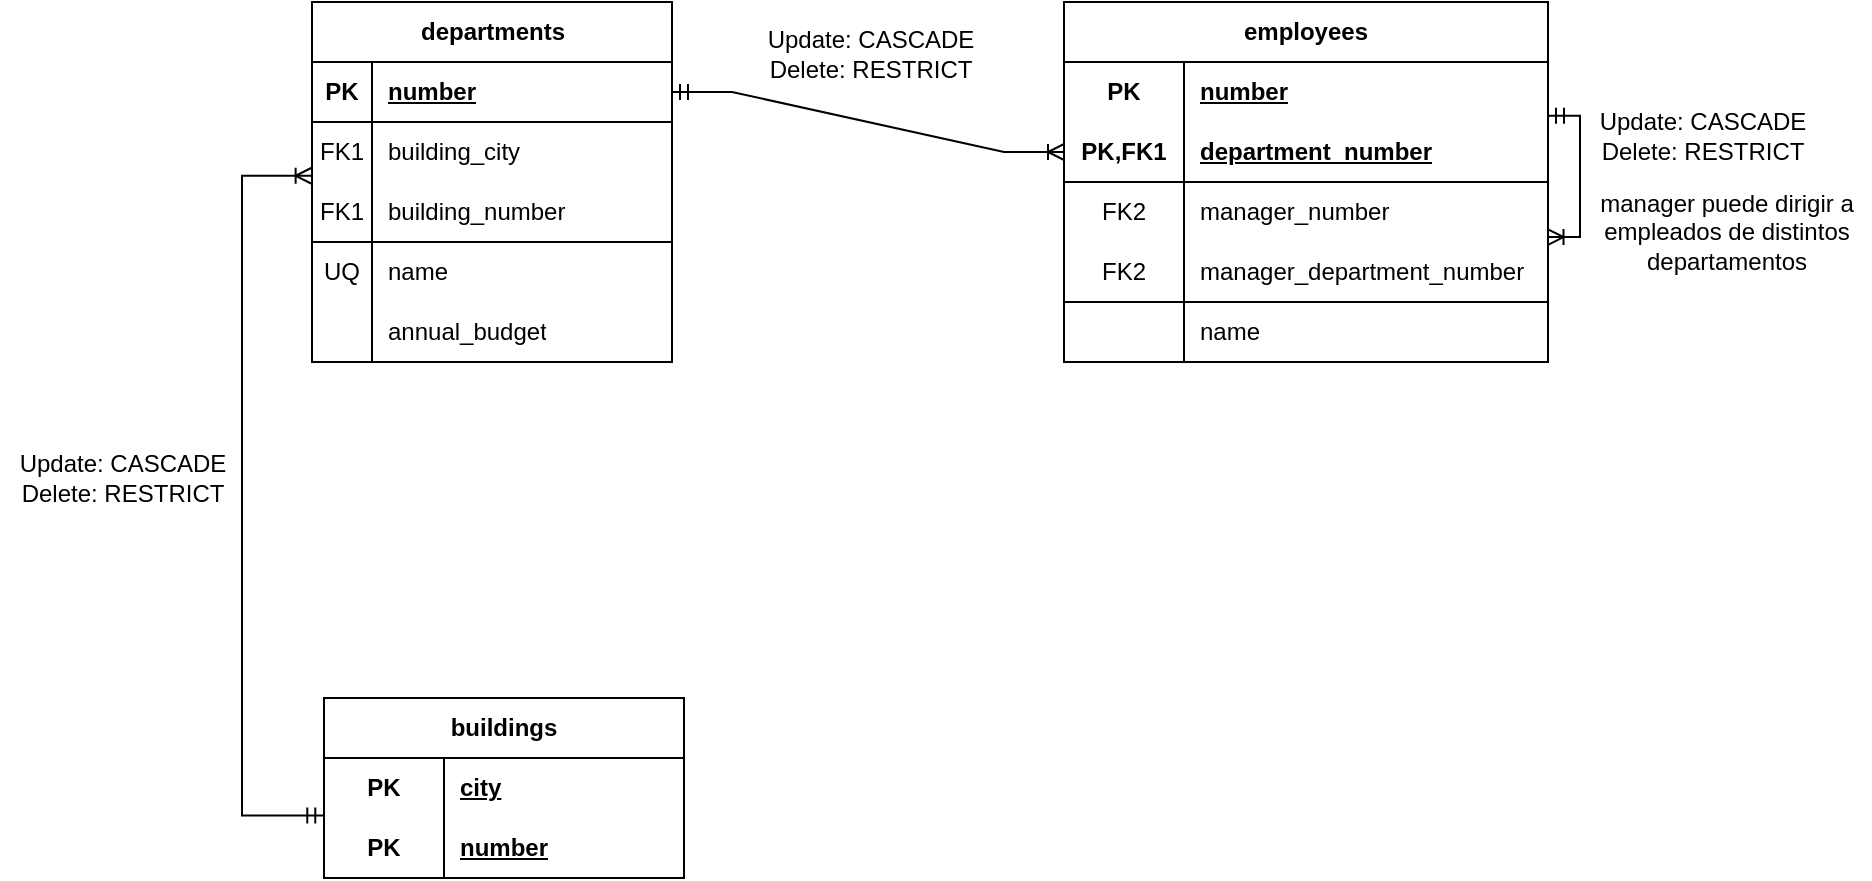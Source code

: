 <mxfile version="26.2.14">
  <diagram name="Page-1" id="XpJpF17i611gn4EtRXyh">
    <mxGraphModel dx="1243" dy="707" grid="0" gridSize="10" guides="1" tooltips="1" connect="1" arrows="1" fold="1" page="1" pageScale="1" pageWidth="1100" pageHeight="850" math="0" shadow="0">
      <root>
        <mxCell id="0" />
        <mxCell id="1" parent="0" />
        <mxCell id="tjFjV3zPK-5VgnkJpRd7-51" value="buildings" style="shape=table;startSize=30;container=1;collapsible=1;childLayout=tableLayout;fixedRows=1;rowLines=0;fontStyle=1;align=center;resizeLast=1;html=1;whiteSpace=wrap;" vertex="1" parent="1">
          <mxGeometry x="245" y="500" width="180" height="90" as="geometry" />
        </mxCell>
        <mxCell id="tjFjV3zPK-5VgnkJpRd7-52" value="" style="shape=tableRow;horizontal=0;startSize=0;swimlaneHead=0;swimlaneBody=0;fillColor=none;collapsible=0;dropTarget=0;points=[[0,0.5],[1,0.5]];portConstraint=eastwest;top=0;left=0;right=0;bottom=0;html=1;" vertex="1" parent="tjFjV3zPK-5VgnkJpRd7-51">
          <mxGeometry y="30" width="180" height="30" as="geometry" />
        </mxCell>
        <mxCell id="tjFjV3zPK-5VgnkJpRd7-53" value="PK" style="shape=partialRectangle;connectable=0;fillColor=none;top=0;left=0;bottom=0;right=0;fontStyle=1;overflow=hidden;html=1;whiteSpace=wrap;" vertex="1" parent="tjFjV3zPK-5VgnkJpRd7-52">
          <mxGeometry width="60" height="30" as="geometry">
            <mxRectangle width="60" height="30" as="alternateBounds" />
          </mxGeometry>
        </mxCell>
        <mxCell id="tjFjV3zPK-5VgnkJpRd7-54" value="city" style="shape=partialRectangle;connectable=0;fillColor=none;top=0;left=0;bottom=0;right=0;align=left;spacingLeft=6;fontStyle=5;overflow=hidden;html=1;whiteSpace=wrap;" vertex="1" parent="tjFjV3zPK-5VgnkJpRd7-52">
          <mxGeometry x="60" width="120" height="30" as="geometry">
            <mxRectangle width="120" height="30" as="alternateBounds" />
          </mxGeometry>
        </mxCell>
        <mxCell id="tjFjV3zPK-5VgnkJpRd7-55" value="" style="shape=tableRow;horizontal=0;startSize=0;swimlaneHead=0;swimlaneBody=0;fillColor=none;collapsible=0;dropTarget=0;points=[[0,0.5],[1,0.5]];portConstraint=eastwest;top=0;left=0;right=0;bottom=1;html=1;" vertex="1" parent="tjFjV3zPK-5VgnkJpRd7-51">
          <mxGeometry y="60" width="180" height="30" as="geometry" />
        </mxCell>
        <mxCell id="tjFjV3zPK-5VgnkJpRd7-56" value="PK" style="shape=partialRectangle;connectable=0;fillColor=none;top=0;left=0;bottom=0;right=0;fontStyle=1;overflow=hidden;html=1;whiteSpace=wrap;" vertex="1" parent="tjFjV3zPK-5VgnkJpRd7-55">
          <mxGeometry width="60" height="30" as="geometry">
            <mxRectangle width="60" height="30" as="alternateBounds" />
          </mxGeometry>
        </mxCell>
        <mxCell id="tjFjV3zPK-5VgnkJpRd7-57" value="number" style="shape=partialRectangle;connectable=0;fillColor=none;top=0;left=0;bottom=0;right=0;align=left;spacingLeft=6;fontStyle=5;overflow=hidden;html=1;whiteSpace=wrap;" vertex="1" parent="tjFjV3zPK-5VgnkJpRd7-55">
          <mxGeometry x="60" width="120" height="30" as="geometry">
            <mxRectangle width="120" height="30" as="alternateBounds" />
          </mxGeometry>
        </mxCell>
        <mxCell id="tjFjV3zPK-5VgnkJpRd7-58" value="departments" style="shape=table;startSize=30;container=1;collapsible=1;childLayout=tableLayout;fixedRows=1;rowLines=0;fontStyle=1;align=center;resizeLast=1;html=1;" vertex="1" parent="1">
          <mxGeometry x="239" y="152" width="180" height="180" as="geometry" />
        </mxCell>
        <mxCell id="tjFjV3zPK-5VgnkJpRd7-59" value="" style="shape=tableRow;horizontal=0;startSize=0;swimlaneHead=0;swimlaneBody=0;fillColor=none;collapsible=0;dropTarget=0;points=[[0,0.5],[1,0.5]];portConstraint=eastwest;top=0;left=0;right=0;bottom=1;" vertex="1" parent="tjFjV3zPK-5VgnkJpRd7-58">
          <mxGeometry y="30" width="180" height="30" as="geometry" />
        </mxCell>
        <mxCell id="tjFjV3zPK-5VgnkJpRd7-60" value="PK" style="shape=partialRectangle;connectable=0;fillColor=none;top=0;left=0;bottom=0;right=0;fontStyle=1;overflow=hidden;whiteSpace=wrap;html=1;" vertex="1" parent="tjFjV3zPK-5VgnkJpRd7-59">
          <mxGeometry width="30" height="30" as="geometry">
            <mxRectangle width="30" height="30" as="alternateBounds" />
          </mxGeometry>
        </mxCell>
        <mxCell id="tjFjV3zPK-5VgnkJpRd7-61" value="number" style="shape=partialRectangle;connectable=0;fillColor=none;top=0;left=0;bottom=0;right=0;align=left;spacingLeft=6;fontStyle=5;overflow=hidden;whiteSpace=wrap;html=1;" vertex="1" parent="tjFjV3zPK-5VgnkJpRd7-59">
          <mxGeometry x="30" width="150" height="30" as="geometry">
            <mxRectangle width="150" height="30" as="alternateBounds" />
          </mxGeometry>
        </mxCell>
        <mxCell id="tjFjV3zPK-5VgnkJpRd7-62" value="" style="shape=tableRow;horizontal=0;startSize=0;swimlaneHead=0;swimlaneBody=0;fillColor=none;collapsible=0;dropTarget=0;points=[[0,0.5],[1,0.5]];portConstraint=eastwest;top=0;left=0;right=0;bottom=0;" vertex="1" parent="tjFjV3zPK-5VgnkJpRd7-58">
          <mxGeometry y="60" width="180" height="30" as="geometry" />
        </mxCell>
        <mxCell id="tjFjV3zPK-5VgnkJpRd7-63" value="FK1" style="shape=partialRectangle;connectable=0;fillColor=none;top=0;left=0;bottom=0;right=0;editable=1;overflow=hidden;whiteSpace=wrap;html=1;" vertex="1" parent="tjFjV3zPK-5VgnkJpRd7-62">
          <mxGeometry width="30" height="30" as="geometry">
            <mxRectangle width="30" height="30" as="alternateBounds" />
          </mxGeometry>
        </mxCell>
        <mxCell id="tjFjV3zPK-5VgnkJpRd7-64" value="building_city" style="shape=partialRectangle;connectable=0;fillColor=none;top=0;left=0;bottom=0;right=0;align=left;spacingLeft=6;overflow=hidden;whiteSpace=wrap;html=1;" vertex="1" parent="tjFjV3zPK-5VgnkJpRd7-62">
          <mxGeometry x="30" width="150" height="30" as="geometry">
            <mxRectangle width="150" height="30" as="alternateBounds" />
          </mxGeometry>
        </mxCell>
        <mxCell id="tjFjV3zPK-5VgnkJpRd7-65" value="" style="shape=tableRow;horizontal=0;startSize=0;swimlaneHead=0;swimlaneBody=0;fillColor=none;collapsible=0;dropTarget=0;points=[[0,0.5],[1,0.5]];portConstraint=eastwest;top=0;left=0;right=0;bottom=0;" vertex="1" parent="tjFjV3zPK-5VgnkJpRd7-58">
          <mxGeometry y="90" width="180" height="30" as="geometry" />
        </mxCell>
        <mxCell id="tjFjV3zPK-5VgnkJpRd7-66" value="FK1" style="shape=partialRectangle;connectable=0;fillColor=none;top=0;left=0;bottom=1;right=0;editable=1;overflow=hidden;whiteSpace=wrap;html=1;" vertex="1" parent="tjFjV3zPK-5VgnkJpRd7-65">
          <mxGeometry width="30" height="30" as="geometry">
            <mxRectangle width="30" height="30" as="alternateBounds" />
          </mxGeometry>
        </mxCell>
        <mxCell id="tjFjV3zPK-5VgnkJpRd7-67" value="building_number" style="shape=partialRectangle;connectable=0;fillColor=none;top=0;left=0;bottom=1;right=0;align=left;spacingLeft=6;overflow=hidden;whiteSpace=wrap;html=1;" vertex="1" parent="tjFjV3zPK-5VgnkJpRd7-65">
          <mxGeometry x="30" width="150" height="30" as="geometry">
            <mxRectangle width="150" height="30" as="alternateBounds" />
          </mxGeometry>
        </mxCell>
        <mxCell id="tjFjV3zPK-5VgnkJpRd7-68" value="" style="shape=tableRow;horizontal=0;startSize=0;swimlaneHead=0;swimlaneBody=0;fillColor=none;collapsible=0;dropTarget=0;points=[[0,0.5],[1,0.5]];portConstraint=eastwest;top=0;left=0;right=0;bottom=0;" vertex="1" parent="tjFjV3zPK-5VgnkJpRd7-58">
          <mxGeometry y="120" width="180" height="30" as="geometry" />
        </mxCell>
        <mxCell id="tjFjV3zPK-5VgnkJpRd7-69" value="UQ" style="shape=partialRectangle;connectable=0;fillColor=none;top=0;left=0;bottom=0;right=0;editable=1;overflow=hidden;whiteSpace=wrap;html=1;" vertex="1" parent="tjFjV3zPK-5VgnkJpRd7-68">
          <mxGeometry width="30" height="30" as="geometry">
            <mxRectangle width="30" height="30" as="alternateBounds" />
          </mxGeometry>
        </mxCell>
        <mxCell id="tjFjV3zPK-5VgnkJpRd7-70" value="name" style="shape=partialRectangle;connectable=0;fillColor=none;top=0;left=0;bottom=0;right=0;align=left;spacingLeft=6;overflow=hidden;whiteSpace=wrap;html=1;" vertex="1" parent="tjFjV3zPK-5VgnkJpRd7-68">
          <mxGeometry x="30" width="150" height="30" as="geometry">
            <mxRectangle width="150" height="30" as="alternateBounds" />
          </mxGeometry>
        </mxCell>
        <mxCell id="tjFjV3zPK-5VgnkJpRd7-71" value="" style="shape=tableRow;horizontal=0;startSize=0;swimlaneHead=0;swimlaneBody=0;fillColor=none;collapsible=0;dropTarget=0;points=[[0,0.5],[1,0.5]];portConstraint=eastwest;top=0;left=0;right=0;bottom=0;" vertex="1" parent="tjFjV3zPK-5VgnkJpRd7-58">
          <mxGeometry y="150" width="180" height="30" as="geometry" />
        </mxCell>
        <mxCell id="tjFjV3zPK-5VgnkJpRd7-72" value="" style="shape=partialRectangle;connectable=0;fillColor=none;top=0;left=0;bottom=0;right=0;editable=1;overflow=hidden;whiteSpace=wrap;html=1;" vertex="1" parent="tjFjV3zPK-5VgnkJpRd7-71">
          <mxGeometry width="30" height="30" as="geometry">
            <mxRectangle width="30" height="30" as="alternateBounds" />
          </mxGeometry>
        </mxCell>
        <mxCell id="tjFjV3zPK-5VgnkJpRd7-73" value="annual_budget" style="shape=partialRectangle;connectable=0;fillColor=none;top=0;left=0;bottom=0;right=0;align=left;spacingLeft=6;overflow=hidden;whiteSpace=wrap;html=1;" vertex="1" parent="tjFjV3zPK-5VgnkJpRd7-71">
          <mxGeometry x="30" width="150" height="30" as="geometry">
            <mxRectangle width="150" height="30" as="alternateBounds" />
          </mxGeometry>
        </mxCell>
        <mxCell id="tjFjV3zPK-5VgnkJpRd7-74" value="" style="edgeStyle=orthogonalEdgeStyle;fontSize=12;html=1;endArrow=ERoneToMany;startArrow=ERmandOne;rounded=0;entryX=-0.001;entryY=0.896;entryDx=0;entryDy=0;entryPerimeter=0;exitX=-0.002;exitY=0.957;exitDx=0;exitDy=0;exitPerimeter=0;" edge="1" parent="1" source="tjFjV3zPK-5VgnkJpRd7-52" target="tjFjV3zPK-5VgnkJpRd7-62">
          <mxGeometry width="100" height="100" relative="1" as="geometry">
            <mxPoint x="815" y="301" as="sourcePoint" />
            <mxPoint x="986" y="296" as="targetPoint" />
            <Array as="points">
              <mxPoint x="204" y="559" />
              <mxPoint x="204" y="239" />
            </Array>
          </mxGeometry>
        </mxCell>
        <mxCell id="tjFjV3zPK-5VgnkJpRd7-88" value="" style="edgeStyle=entityRelationEdgeStyle;fontSize=12;html=1;endArrow=ERoneToMany;startArrow=ERmandOne;rounded=0;entryX=0;entryY=0.5;entryDx=0;entryDy=0;exitX=1;exitY=0.5;exitDx=0;exitDy=0;" edge="1" parent="1" source="tjFjV3zPK-5VgnkJpRd7-59" target="tjFjV3zPK-5VgnkJpRd7-106">
          <mxGeometry width="100" height="100" relative="1" as="geometry">
            <mxPoint x="832" y="311" as="sourcePoint" />
            <mxPoint x="1279" y="192" as="targetPoint" />
          </mxGeometry>
        </mxCell>
        <mxCell id="tjFjV3zPK-5VgnkJpRd7-102" value="employees" style="shape=table;startSize=30;container=1;collapsible=1;childLayout=tableLayout;fixedRows=1;rowLines=0;fontStyle=1;align=center;resizeLast=1;html=1;whiteSpace=wrap;" vertex="1" parent="1">
          <mxGeometry x="615" y="152" width="242" height="180" as="geometry" />
        </mxCell>
        <mxCell id="tjFjV3zPK-5VgnkJpRd7-103" value="" style="shape=tableRow;horizontal=0;startSize=0;swimlaneHead=0;swimlaneBody=0;fillColor=none;collapsible=0;dropTarget=0;points=[[0,0.5],[1,0.5]];portConstraint=eastwest;top=0;left=0;right=0;bottom=0;html=1;" vertex="1" parent="tjFjV3zPK-5VgnkJpRd7-102">
          <mxGeometry y="30" width="242" height="30" as="geometry" />
        </mxCell>
        <mxCell id="tjFjV3zPK-5VgnkJpRd7-104" value="PK" style="shape=partialRectangle;connectable=0;fillColor=none;top=0;left=0;bottom=0;right=0;fontStyle=1;overflow=hidden;html=1;whiteSpace=wrap;" vertex="1" parent="tjFjV3zPK-5VgnkJpRd7-103">
          <mxGeometry width="60" height="30" as="geometry">
            <mxRectangle width="60" height="30" as="alternateBounds" />
          </mxGeometry>
        </mxCell>
        <mxCell id="tjFjV3zPK-5VgnkJpRd7-105" value="number" style="shape=partialRectangle;connectable=0;fillColor=none;top=0;left=0;bottom=0;right=0;align=left;spacingLeft=6;fontStyle=5;overflow=hidden;html=1;whiteSpace=wrap;" vertex="1" parent="tjFjV3zPK-5VgnkJpRd7-103">
          <mxGeometry x="60" width="182" height="30" as="geometry">
            <mxRectangle width="182" height="30" as="alternateBounds" />
          </mxGeometry>
        </mxCell>
        <mxCell id="tjFjV3zPK-5VgnkJpRd7-106" value="" style="shape=tableRow;horizontal=0;startSize=0;swimlaneHead=0;swimlaneBody=0;fillColor=none;collapsible=0;dropTarget=0;points=[[0,0.5],[1,0.5]];portConstraint=eastwest;top=0;left=0;right=0;bottom=1;html=1;" vertex="1" parent="tjFjV3zPK-5VgnkJpRd7-102">
          <mxGeometry y="60" width="242" height="30" as="geometry" />
        </mxCell>
        <mxCell id="tjFjV3zPK-5VgnkJpRd7-107" value="PK,FK1" style="shape=partialRectangle;connectable=0;fillColor=none;top=0;left=0;bottom=0;right=0;fontStyle=1;overflow=hidden;html=1;whiteSpace=wrap;" vertex="1" parent="tjFjV3zPK-5VgnkJpRd7-106">
          <mxGeometry width="60" height="30" as="geometry">
            <mxRectangle width="60" height="30" as="alternateBounds" />
          </mxGeometry>
        </mxCell>
        <mxCell id="tjFjV3zPK-5VgnkJpRd7-108" value="department_number" style="shape=partialRectangle;connectable=0;fillColor=none;top=0;left=0;bottom=0;right=0;align=left;spacingLeft=6;fontStyle=5;overflow=hidden;html=1;whiteSpace=wrap;" vertex="1" parent="tjFjV3zPK-5VgnkJpRd7-106">
          <mxGeometry x="60" width="182" height="30" as="geometry">
            <mxRectangle width="182" height="30" as="alternateBounds" />
          </mxGeometry>
        </mxCell>
        <mxCell id="tjFjV3zPK-5VgnkJpRd7-109" value="" style="shape=tableRow;horizontal=0;startSize=0;swimlaneHead=0;swimlaneBody=0;fillColor=none;collapsible=0;dropTarget=0;points=[[0,0.5],[1,0.5]];portConstraint=eastwest;top=0;left=0;right=0;bottom=0;html=1;" vertex="1" parent="tjFjV3zPK-5VgnkJpRd7-102">
          <mxGeometry y="90" width="242" height="30" as="geometry" />
        </mxCell>
        <mxCell id="tjFjV3zPK-5VgnkJpRd7-110" value="FK2" style="shape=partialRectangle;connectable=0;fillColor=none;top=0;left=0;bottom=0;right=0;editable=1;overflow=hidden;html=1;whiteSpace=wrap;" vertex="1" parent="tjFjV3zPK-5VgnkJpRd7-109">
          <mxGeometry width="60" height="30" as="geometry">
            <mxRectangle width="60" height="30" as="alternateBounds" />
          </mxGeometry>
        </mxCell>
        <mxCell id="tjFjV3zPK-5VgnkJpRd7-111" value="manager_number" style="shape=partialRectangle;connectable=0;fillColor=none;top=0;left=0;bottom=0;right=0;align=left;spacingLeft=6;overflow=hidden;html=1;whiteSpace=wrap;" vertex="1" parent="tjFjV3zPK-5VgnkJpRd7-109">
          <mxGeometry x="60" width="182" height="30" as="geometry">
            <mxRectangle width="182" height="30" as="alternateBounds" />
          </mxGeometry>
        </mxCell>
        <mxCell id="tjFjV3zPK-5VgnkJpRd7-115" value="" style="shape=tableRow;horizontal=0;startSize=0;swimlaneHead=0;swimlaneBody=0;fillColor=none;collapsible=0;dropTarget=0;points=[[0,0.5],[1,0.5]];portConstraint=eastwest;top=0;left=0;right=0;bottom=0;html=1;" vertex="1" parent="tjFjV3zPK-5VgnkJpRd7-102">
          <mxGeometry y="120" width="242" height="30" as="geometry" />
        </mxCell>
        <mxCell id="tjFjV3zPK-5VgnkJpRd7-116" value="FK2" style="shape=partialRectangle;connectable=0;fillColor=none;top=0;left=0;bottom=1;right=0;editable=1;overflow=hidden;html=1;whiteSpace=wrap;" vertex="1" parent="tjFjV3zPK-5VgnkJpRd7-115">
          <mxGeometry width="60" height="30" as="geometry">
            <mxRectangle width="60" height="30" as="alternateBounds" />
          </mxGeometry>
        </mxCell>
        <mxCell id="tjFjV3zPK-5VgnkJpRd7-117" value="manager_department_number" style="shape=partialRectangle;connectable=0;fillColor=none;top=0;left=0;bottom=1;right=0;align=left;spacingLeft=6;overflow=hidden;html=1;whiteSpace=wrap;" vertex="1" parent="tjFjV3zPK-5VgnkJpRd7-115">
          <mxGeometry x="60" width="182" height="30" as="geometry">
            <mxRectangle width="182" height="30" as="alternateBounds" />
          </mxGeometry>
        </mxCell>
        <mxCell id="tjFjV3zPK-5VgnkJpRd7-118" value="" style="shape=tableRow;horizontal=0;startSize=0;swimlaneHead=0;swimlaneBody=0;fillColor=none;collapsible=0;dropTarget=0;points=[[0,0.5],[1,0.5]];portConstraint=eastwest;top=0;left=0;right=0;bottom=0;html=1;" vertex="1" parent="tjFjV3zPK-5VgnkJpRd7-102">
          <mxGeometry y="150" width="242" height="30" as="geometry" />
        </mxCell>
        <mxCell id="tjFjV3zPK-5VgnkJpRd7-119" value="" style="shape=partialRectangle;connectable=0;fillColor=none;top=0;left=0;bottom=0;right=0;editable=1;overflow=hidden;html=1;whiteSpace=wrap;" vertex="1" parent="tjFjV3zPK-5VgnkJpRd7-118">
          <mxGeometry width="60" height="30" as="geometry">
            <mxRectangle width="60" height="30" as="alternateBounds" />
          </mxGeometry>
        </mxCell>
        <mxCell id="tjFjV3zPK-5VgnkJpRd7-120" value="name" style="shape=partialRectangle;connectable=0;fillColor=none;top=0;left=0;bottom=0;right=0;align=left;spacingLeft=6;overflow=hidden;html=1;whiteSpace=wrap;" vertex="1" parent="tjFjV3zPK-5VgnkJpRd7-118">
          <mxGeometry x="60" width="182" height="30" as="geometry">
            <mxRectangle width="182" height="30" as="alternateBounds" />
          </mxGeometry>
        </mxCell>
        <mxCell id="tjFjV3zPK-5VgnkJpRd7-121" value="" style="edgeStyle=orthogonalEdgeStyle;fontSize=12;html=1;endArrow=ERoneToMany;startArrow=ERmandOne;rounded=0;entryX=0.999;entryY=0.918;entryDx=0;entryDy=0;exitX=1;exitY=0.897;exitDx=0;exitDy=0;entryPerimeter=0;exitPerimeter=0;" edge="1" parent="tjFjV3zPK-5VgnkJpRd7-102" source="tjFjV3zPK-5VgnkJpRd7-103" target="tjFjV3zPK-5VgnkJpRd7-109">
          <mxGeometry width="100" height="100" relative="1" as="geometry">
            <mxPoint x="-146" y="127" as="sourcePoint" />
            <mxPoint x="10" y="55" as="targetPoint" />
            <Array as="points">
              <mxPoint x="258" y="57" />
              <mxPoint x="258" y="118" />
            </Array>
          </mxGeometry>
        </mxCell>
        <mxCell id="tjFjV3zPK-5VgnkJpRd7-122" value="manager puede dirigir a&lt;div&gt;empleados de distintos&lt;/div&gt;&lt;div&gt;departamentos&lt;/div&gt;" style="text;html=1;align=center;verticalAlign=middle;resizable=0;points=[];autosize=1;strokeColor=none;fillColor=none;" vertex="1" parent="1">
          <mxGeometry x="873" y="239" width="145" height="55" as="geometry" />
        </mxCell>
        <mxCell id="tjFjV3zPK-5VgnkJpRd7-123" value="Update: CASCADE&lt;div&gt;Delete: RESTRICT&lt;/div&gt;" style="text;html=1;align=center;verticalAlign=middle;resizable=0;points=[];autosize=1;strokeColor=none;fillColor=none;" vertex="1" parent="1">
          <mxGeometry x="83" y="369" width="121" height="41" as="geometry" />
        </mxCell>
        <mxCell id="tjFjV3zPK-5VgnkJpRd7-124" value="Update: CASCADE&lt;div&gt;Delete: RESTRICT&lt;/div&gt;" style="text;html=1;align=center;verticalAlign=middle;resizable=0;points=[];autosize=1;strokeColor=none;fillColor=none;" vertex="1" parent="1">
          <mxGeometry x="457" y="157" width="121" height="41" as="geometry" />
        </mxCell>
        <mxCell id="tjFjV3zPK-5VgnkJpRd7-125" value="Update: CASCADE&lt;div&gt;Delete: RESTRICT&lt;/div&gt;" style="text;html=1;align=center;verticalAlign=middle;resizable=0;points=[];autosize=1;strokeColor=none;fillColor=none;" vertex="1" parent="1">
          <mxGeometry x="873" y="198" width="121" height="41" as="geometry" />
        </mxCell>
      </root>
    </mxGraphModel>
  </diagram>
</mxfile>
